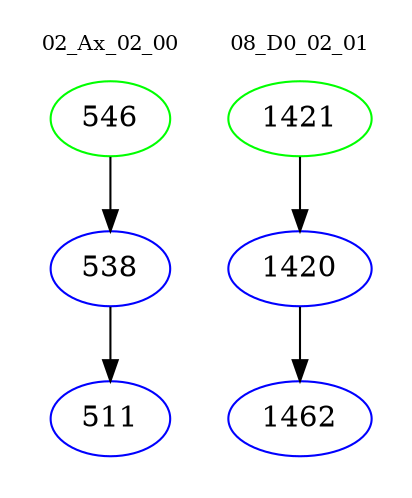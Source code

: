 digraph{
subgraph cluster_0 {
color = white
label = "02_Ax_02_00";
fontsize=10;
T0_546 [label="546", color="green"]
T0_546 -> T0_538 [color="black"]
T0_538 [label="538", color="blue"]
T0_538 -> T0_511 [color="black"]
T0_511 [label="511", color="blue"]
}
subgraph cluster_1 {
color = white
label = "08_D0_02_01";
fontsize=10;
T1_1421 [label="1421", color="green"]
T1_1421 -> T1_1420 [color="black"]
T1_1420 [label="1420", color="blue"]
T1_1420 -> T1_1462 [color="black"]
T1_1462 [label="1462", color="blue"]
}
}
